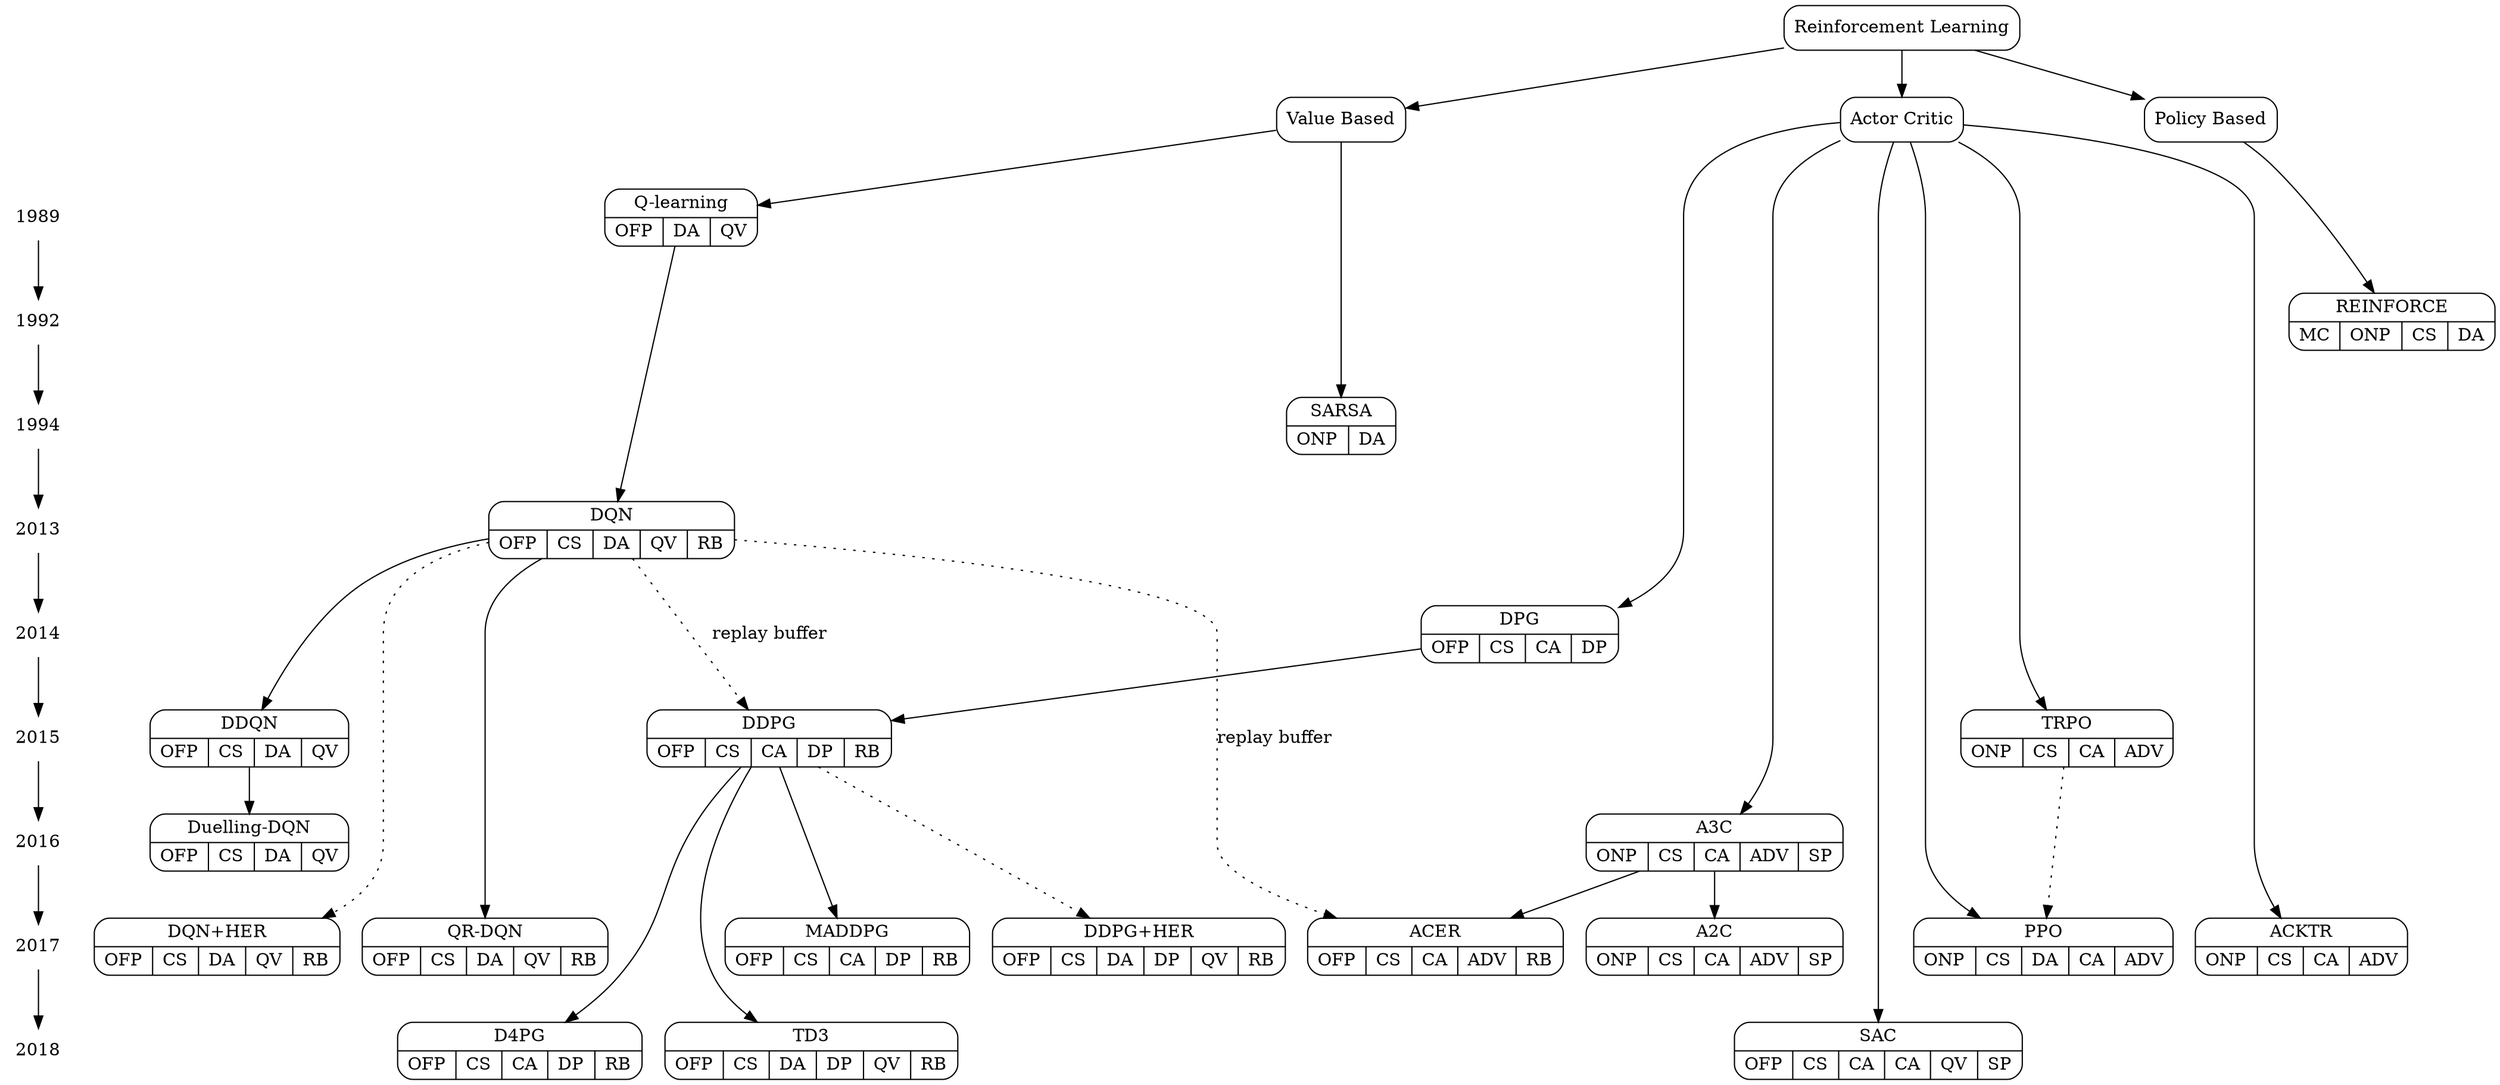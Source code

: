 digraph {
	{
		node [shape=plaintext]
		1989 -> 1992
		1992 -> 1994
		1994 -> 2013
		2013 -> 2014
		2014 -> 2015
		2015 -> 2016
		2016 -> 2017
		2017 -> 2018
	}
	{
		rank=same
		"Reinforcement Learning" [label="{Reinforcement Learning}" shape=record style=rounded]
	}
	{
		rank=same
		"Value Based" [label="{Value Based}" shape=record style=rounded]
		"Policy Based" [label="{Policy Based}" shape=record style=rounded]
		"Actor Critic" [label="{Actor Critic}" shape=record style=rounded]
	}
	{
		rank=same
		1989
		"Q-learning" [label="{Q-learning|{OFP|DA|QV}}" shape=record style=rounded]
	}
	{
		rank=same
		1992
		REINFORCE [label="{REINFORCE|{MC|ONP|CS|DA}}" shape=record style=rounded]
	}
	{
		rank=same
		1994
		SARSA [label="{SARSA|{ONP|DA}}" shape=record style=rounded]
	}
	{
		rank=same
		2013
		DQN [label="{DQN|{OFP|CS|DA|QV|RB}}" shape=record style=rounded]
	}
	{
		rank=same
		2014
		DPG [label="{DPG|{OFP|CS|CA|DP}}" shape=record style=rounded]
	}
	{
		rank=same
		2015
		DDQN [label="{DDQN|{OFP|CS|DA|QV}}" shape=record style=rounded]
		DDPG [label="{DDPG|{OFP|CS|CA|DP|RB}}" shape=record style=rounded]
		TRPO [label="{TRPO|{ONP|CS|CA|ADV}}" shape=record style=rounded]
	}
	{
		rank=same
		2016
		"Duelling-DQN" [label="{Duelling-DQN|{OFP|CS|DA|QV}}" shape=record style=rounded]
		A3C [label="{A3C|{ONP|CS|CA|ADV|SP}}" shape=record style=rounded]
	}
	{
		rank=same
		2017
		"QR-DQN" [label="{QR-DQN|{OFP|CS|DA|QV|RB}}" shape=record style=rounded]
		"DQN+HER" [label="{DQN+HER|{OFP|CS|DA|QV|RB}}" shape=record style=rounded]
		MADDPG [label="{MADDPG|{OFP|CS|CA|DP|RB}}" shape=record style=rounded]
		"DDPG+HER" [label="{DDPG+HER|{OFP|CS|DA|DP|QV|RB}}" shape=record style=rounded]
		A2C [label="{A2C|{ONP|CS|CA|ADV|SP}}" shape=record style=rounded]
		ACER [label="{ACER|{OFP|CS|CA|ADV|RB}}" shape=record style=rounded]
		ACKTR [label="{ACKTR|{ONP|CS|CA|ADV}}" shape=record style=rounded]
		PPO [label="{PPO|{ONP|CS|DA|CA|ADV}}" shape=record style=rounded]
	}
	{
		rank=same
		2018
		D4PG [label="{D4PG|{OFP|CS|CA|DP|RB}}" shape=record style=rounded]
		TD3 [label="{TD3|{OFP|CS|DA|DP|QV|RB}}" shape=record style=rounded]
		SAC [label="{SAC|{OFP|CS|CA|CA|QV|SP}}" shape=record style=rounded]
	}
	"Reinforcement Learning" -> "Value Based"
	"Reinforcement Learning" -> "Actor Critic"
	"Reinforcement Learning" -> "Policy Based"
	"Value Based" -> SARSA
	"Value Based" -> "Q-learning"
	"Q-learning" -> DQN
	DQN -> DDQN
	DDQN -> "Duelling-DQN"
	DQN -> "QR-DQN"
	DQN -> "DQN+HER" [style=dotted]
	"Policy Based" -> REINFORCE
	"Actor Critic" -> DPG
	DPG -> DDPG
	DQN -> DDPG [label="replay buffer" style=dotted]
	DDPG -> "DDPG+HER" [style=dotted]
	DDPG -> TD3
	DDPG -> MADDPG
	DDPG -> D4PG
	"Actor Critic" -> TRPO
	"Actor Critic" -> A3C
	A3C -> A2C
	A3C -> ACER
	DQN -> ACER [label="replay buffer" style=dotted]
	"Actor Critic" -> ACKTR
	"Actor Critic" -> PPO
	TRPO -> PPO [style=dotted]
	"Actor Critic" -> SAC
}
